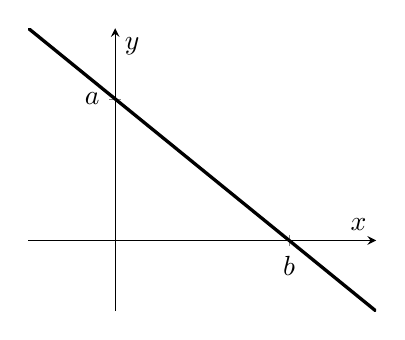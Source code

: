 \begin{tikzpicture}
  \begin{axis}[
  axis lines=middle,
  width=6cm,
  xlabel=$x$,
  ylabel=$y$,
  xmax=3,
  ymax=1.5,
  xtick={2},
  ytick={1},
  xticklabels={$b$},
  yticklabels={$a$}
  ]
  \addplot[domain=-1:3, very thick] {-0.5*x+1};
\end{axis}
\end{tikzpicture}
